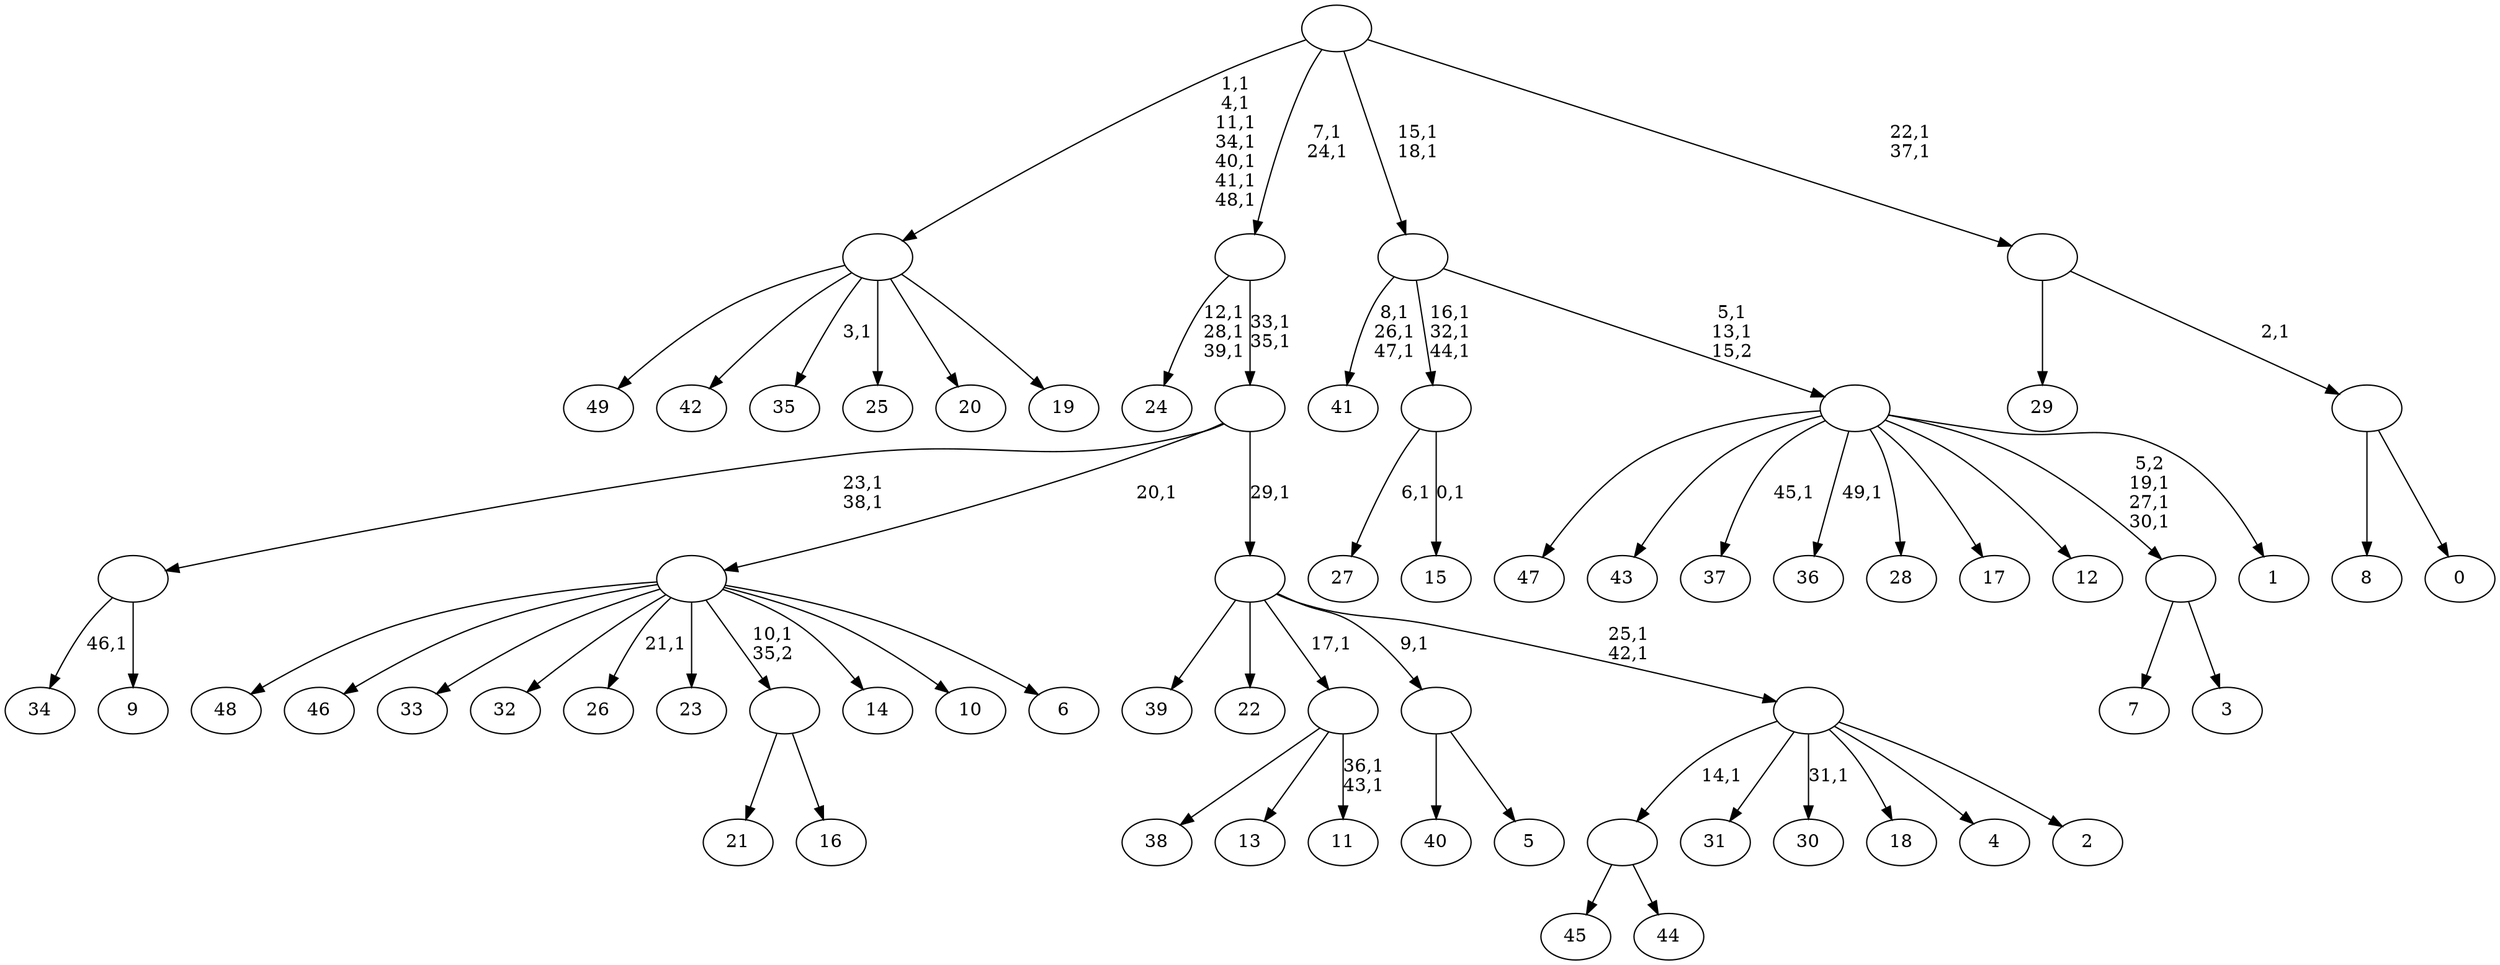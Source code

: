 digraph T {
	100 [label="49"]
	99 [label="48"]
	98 [label="47"]
	97 [label="46"]
	96 [label="45"]
	95 [label="44"]
	94 [label=""]
	93 [label="43"]
	92 [label="42"]
	91 [label="41"]
	87 [label="40"]
	86 [label="39"]
	85 [label="38"]
	84 [label="37"]
	82 [label="36"]
	80 [label="35"]
	78 [label="34"]
	76 [label="33"]
	75 [label="32"]
	74 [label="31"]
	73 [label="30"]
	71 [label="29"]
	70 [label="28"]
	69 [label="27"]
	67 [label="26"]
	65 [label="25"]
	64 [label="24"]
	60 [label="23"]
	59 [label="22"]
	58 [label="21"]
	57 [label="20"]
	56 [label="19"]
	55 [label=""]
	48 [label="18"]
	47 [label="17"]
	46 [label="16"]
	45 [label=""]
	44 [label="15"]
	42 [label=""]
	39 [label="14"]
	38 [label="13"]
	37 [label="12"]
	36 [label="11"]
	33 [label=""]
	32 [label="10"]
	31 [label="9"]
	30 [label=""]
	28 [label="8"]
	27 [label="7"]
	26 [label="6"]
	25 [label=""]
	24 [label="5"]
	23 [label=""]
	22 [label="4"]
	21 [label="3"]
	20 [label=""]
	17 [label="2"]
	16 [label=""]
	14 [label=""]
	13 [label=""]
	11 [label=""]
	9 [label="1"]
	8 [label=""]
	6 [label=""]
	4 [label="0"]
	3 [label=""]
	2 [label=""]
	0 [label=""]
	94 -> 96 [label=""]
	94 -> 95 [label=""]
	55 -> 80 [label="3,1"]
	55 -> 100 [label=""]
	55 -> 92 [label=""]
	55 -> 65 [label=""]
	55 -> 57 [label=""]
	55 -> 56 [label=""]
	45 -> 58 [label=""]
	45 -> 46 [label=""]
	42 -> 44 [label="0,1"]
	42 -> 69 [label="6,1"]
	33 -> 36 [label="36,1\n43,1"]
	33 -> 85 [label=""]
	33 -> 38 [label=""]
	30 -> 78 [label="46,1"]
	30 -> 31 [label=""]
	25 -> 67 [label="21,1"]
	25 -> 99 [label=""]
	25 -> 97 [label=""]
	25 -> 76 [label=""]
	25 -> 75 [label=""]
	25 -> 60 [label=""]
	25 -> 45 [label="10,1\n35,2"]
	25 -> 39 [label=""]
	25 -> 32 [label=""]
	25 -> 26 [label=""]
	23 -> 87 [label=""]
	23 -> 24 [label=""]
	20 -> 27 [label=""]
	20 -> 21 [label=""]
	16 -> 73 [label="31,1"]
	16 -> 94 [label="14,1"]
	16 -> 74 [label=""]
	16 -> 48 [label=""]
	16 -> 22 [label=""]
	16 -> 17 [label=""]
	14 -> 16 [label="25,1\n42,1"]
	14 -> 86 [label=""]
	14 -> 59 [label=""]
	14 -> 33 [label="17,1"]
	14 -> 23 [label="9,1"]
	13 -> 30 [label="23,1\n38,1"]
	13 -> 25 [label="20,1"]
	13 -> 14 [label="29,1"]
	11 -> 13 [label="33,1\n35,1"]
	11 -> 64 [label="12,1\n28,1\n39,1"]
	8 -> 20 [label="5,2\n19,1\n27,1\n30,1"]
	8 -> 82 [label="49,1"]
	8 -> 84 [label="45,1"]
	8 -> 98 [label=""]
	8 -> 93 [label=""]
	8 -> 70 [label=""]
	8 -> 47 [label=""]
	8 -> 37 [label=""]
	8 -> 9 [label=""]
	6 -> 8 [label="5,1\n13,1\n15,2"]
	6 -> 42 [label="16,1\n32,1\n44,1"]
	6 -> 91 [label="8,1\n26,1\n47,1"]
	3 -> 28 [label=""]
	3 -> 4 [label=""]
	2 -> 71 [label=""]
	2 -> 3 [label="2,1"]
	0 -> 2 [label="22,1\n37,1"]
	0 -> 6 [label="15,1\n18,1"]
	0 -> 11 [label="7,1\n24,1"]
	0 -> 55 [label="1,1\n4,1\n11,1\n34,1\n40,1\n41,1\n48,1"]
}
